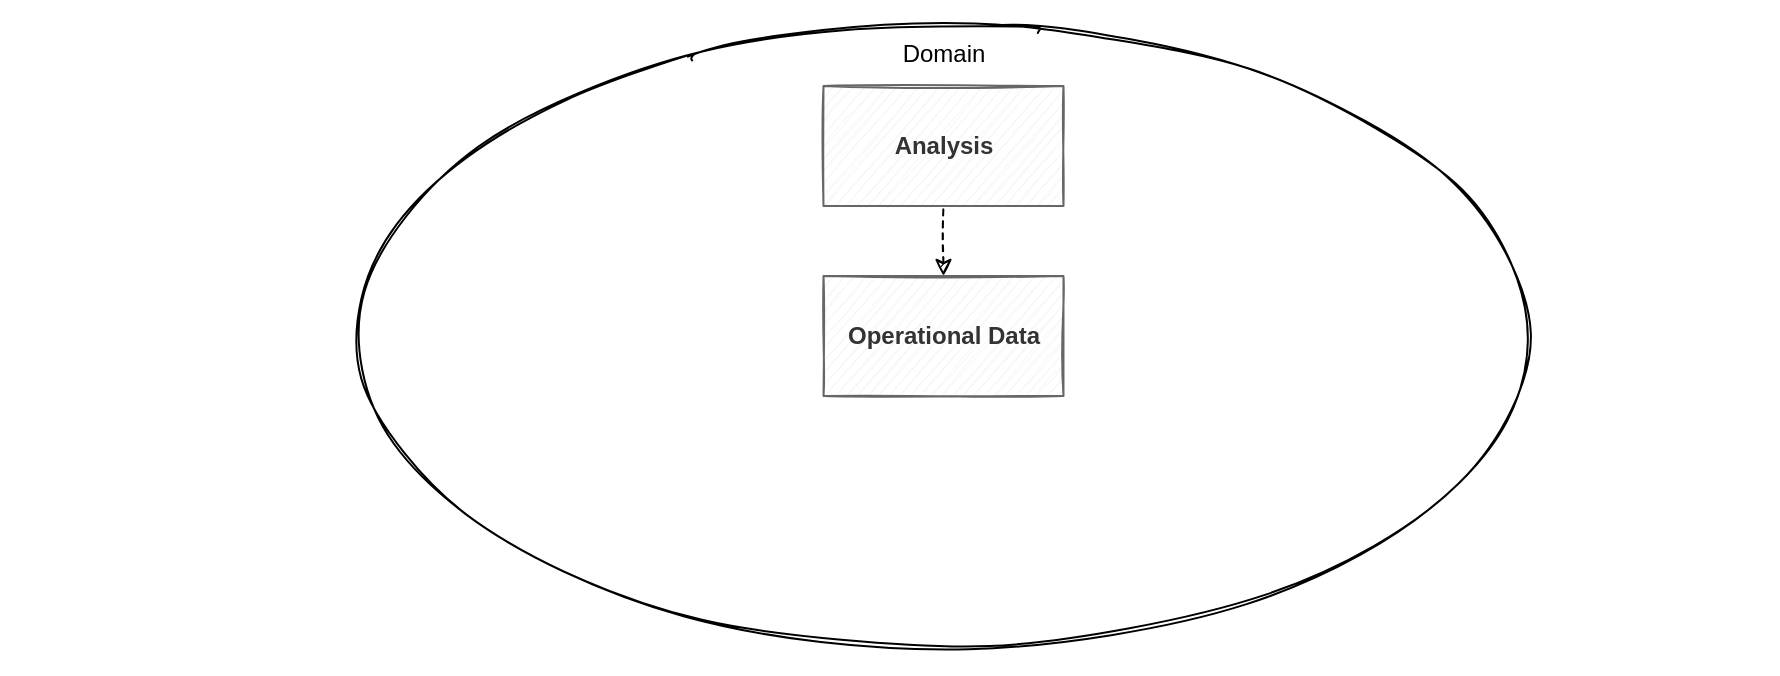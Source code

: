 <mxfile version="15.5.4" type="embed"><diagram id="DWjpSvbVxY2pOprUcE6g" name="Page-1"><mxGraphModel dx="901" dy="437" grid="1" gridSize="10" guides="1" tooltips="1" connect="1" arrows="1" fold="1" page="1" pageScale="1" pageWidth="827" pageHeight="1169" math="0" shadow="0"><root><mxCell id="0"/><mxCell id="1" parent="0"/><mxCell id="3" value="" style="rounded=0;whiteSpace=wrap;html=1;fillColor=none;strokeColor=none;sketch=1;" parent="1" vertex="1"><mxGeometry x="56" y="197" width="889" height="337" as="geometry"/></mxCell><mxCell id="WkdalmxvpJmTztUUumEF-3" value="Domain" style="ellipse;whiteSpace=wrap;html=1;verticalAlign=top;sketch=1;" parent="1" vertex="1"><mxGeometry x="240" y="210" width="575.5" height="310" as="geometry"/></mxCell><mxCell id="WkdalmxvpJmTztUUumEF-19" style="edgeStyle=orthogonalEdgeStyle;rounded=0;orthogonalLoop=1;jettySize=auto;html=1;startArrow=classic;startFill=1;endArrow=none;endFill=0;dashed=1;exitX=0.5;exitY=0;exitDx=0;exitDy=0;entryX=0.5;entryY=1;entryDx=0;entryDy=0;sketch=1;" parent="1" source="8" target="4" edge="1"><mxGeometry relative="1" as="geometry"><mxPoint x="527.75" y="335" as="sourcePoint"/><Array as="points"/><mxPoint x="527.75" y="300" as="targetPoint"/></mxGeometry></mxCell><mxCell id="4" value="Analysis" style="rounded=0;whiteSpace=wrap;html=1;fillColor=#f5f5f5;fontColor=#333333;strokeColor=#666666;fontStyle=1;sketch=1;" parent="1" vertex="1"><mxGeometry x="467.75" y="240" width="120" height="60" as="geometry"/></mxCell><mxCell id="8" value="Operational Data" style="rounded=0;whiteSpace=wrap;html=1;fillColor=#f5f5f5;fontColor=#333333;strokeColor=#666666;fontStyle=1;sketch=1;" parent="1" vertex="1"><mxGeometry x="467.75" y="335" width="120" height="60" as="geometry"/></mxCell></root></mxGraphModel></diagram></mxfile>